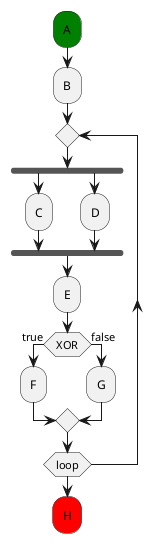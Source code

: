 @startuml
#green:A;
:B;
repeat
    fork
        :C;
    fork again
        :D;
    end fork
    :E;
    if (XOR) then (true)
        :F;
    else (false)
        :G;
    endif
repeat while (loop)
#red:H;
@enduml